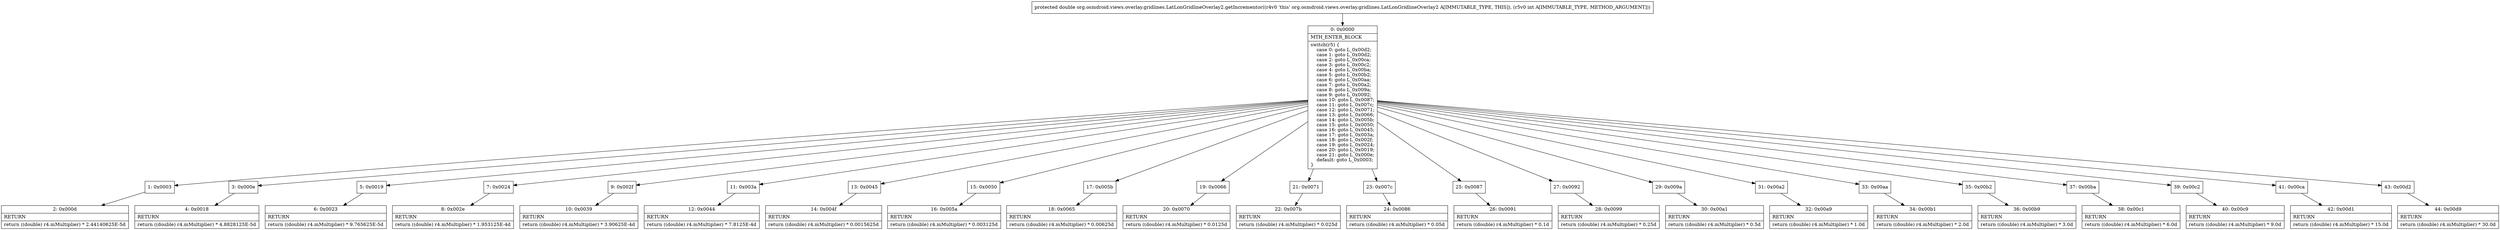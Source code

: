 digraph "CFG fororg.osmdroid.views.overlay.gridlines.LatLonGridlineOverlay2.getIncrementor(I)D" {
Node_0 [shape=record,label="{0\:\ 0x0000|MTH_ENTER_BLOCK\l|switch(r5) \{\l    case 0: goto L_0x00d2;\l    case 1: goto L_0x00d2;\l    case 2: goto L_0x00ca;\l    case 3: goto L_0x00c2;\l    case 4: goto L_0x00ba;\l    case 5: goto L_0x00b2;\l    case 6: goto L_0x00aa;\l    case 7: goto L_0x00a2;\l    case 8: goto L_0x009a;\l    case 9: goto L_0x0092;\l    case 10: goto L_0x0087;\l    case 11: goto L_0x007c;\l    case 12: goto L_0x0071;\l    case 13: goto L_0x0066;\l    case 14: goto L_0x005b;\l    case 15: goto L_0x0050;\l    case 16: goto L_0x0045;\l    case 17: goto L_0x003a;\l    case 18: goto L_0x002f;\l    case 19: goto L_0x0024;\l    case 20: goto L_0x0019;\l    case 21: goto L_0x000e;\l    default: goto L_0x0003;\l\}\l}"];
Node_1 [shape=record,label="{1\:\ 0x0003}"];
Node_2 [shape=record,label="{2\:\ 0x000d|RETURN\l|return ((double) r4.mMultiplier) * 2.44140625E\-5d\l}"];
Node_3 [shape=record,label="{3\:\ 0x000e}"];
Node_4 [shape=record,label="{4\:\ 0x0018|RETURN\l|return ((double) r4.mMultiplier) * 4.8828125E\-5d\l}"];
Node_5 [shape=record,label="{5\:\ 0x0019}"];
Node_6 [shape=record,label="{6\:\ 0x0023|RETURN\l|return ((double) r4.mMultiplier) * 9.765625E\-5d\l}"];
Node_7 [shape=record,label="{7\:\ 0x0024}"];
Node_8 [shape=record,label="{8\:\ 0x002e|RETURN\l|return ((double) r4.mMultiplier) * 1.953125E\-4d\l}"];
Node_9 [shape=record,label="{9\:\ 0x002f}"];
Node_10 [shape=record,label="{10\:\ 0x0039|RETURN\l|return ((double) r4.mMultiplier) * 3.90625E\-4d\l}"];
Node_11 [shape=record,label="{11\:\ 0x003a}"];
Node_12 [shape=record,label="{12\:\ 0x0044|RETURN\l|return ((double) r4.mMultiplier) * 7.8125E\-4d\l}"];
Node_13 [shape=record,label="{13\:\ 0x0045}"];
Node_14 [shape=record,label="{14\:\ 0x004f|RETURN\l|return ((double) r4.mMultiplier) * 0.0015625d\l}"];
Node_15 [shape=record,label="{15\:\ 0x0050}"];
Node_16 [shape=record,label="{16\:\ 0x005a|RETURN\l|return ((double) r4.mMultiplier) * 0.003125d\l}"];
Node_17 [shape=record,label="{17\:\ 0x005b}"];
Node_18 [shape=record,label="{18\:\ 0x0065|RETURN\l|return ((double) r4.mMultiplier) * 0.00625d\l}"];
Node_19 [shape=record,label="{19\:\ 0x0066}"];
Node_20 [shape=record,label="{20\:\ 0x0070|RETURN\l|return ((double) r4.mMultiplier) * 0.0125d\l}"];
Node_21 [shape=record,label="{21\:\ 0x0071}"];
Node_22 [shape=record,label="{22\:\ 0x007b|RETURN\l|return ((double) r4.mMultiplier) * 0.025d\l}"];
Node_23 [shape=record,label="{23\:\ 0x007c}"];
Node_24 [shape=record,label="{24\:\ 0x0086|RETURN\l|return ((double) r4.mMultiplier) * 0.05d\l}"];
Node_25 [shape=record,label="{25\:\ 0x0087}"];
Node_26 [shape=record,label="{26\:\ 0x0091|RETURN\l|return ((double) r4.mMultiplier) * 0.1d\l}"];
Node_27 [shape=record,label="{27\:\ 0x0092}"];
Node_28 [shape=record,label="{28\:\ 0x0099|RETURN\l|return ((double) r4.mMultiplier) * 0.25d\l}"];
Node_29 [shape=record,label="{29\:\ 0x009a}"];
Node_30 [shape=record,label="{30\:\ 0x00a1|RETURN\l|return ((double) r4.mMultiplier) * 0.5d\l}"];
Node_31 [shape=record,label="{31\:\ 0x00a2}"];
Node_32 [shape=record,label="{32\:\ 0x00a9|RETURN\l|return ((double) r4.mMultiplier) * 1.0d\l}"];
Node_33 [shape=record,label="{33\:\ 0x00aa}"];
Node_34 [shape=record,label="{34\:\ 0x00b1|RETURN\l|return ((double) r4.mMultiplier) * 2.0d\l}"];
Node_35 [shape=record,label="{35\:\ 0x00b2}"];
Node_36 [shape=record,label="{36\:\ 0x00b9|RETURN\l|return ((double) r4.mMultiplier) * 3.0d\l}"];
Node_37 [shape=record,label="{37\:\ 0x00ba}"];
Node_38 [shape=record,label="{38\:\ 0x00c1|RETURN\l|return ((double) r4.mMultiplier) * 6.0d\l}"];
Node_39 [shape=record,label="{39\:\ 0x00c2}"];
Node_40 [shape=record,label="{40\:\ 0x00c9|RETURN\l|return ((double) r4.mMultiplier) * 9.0d\l}"];
Node_41 [shape=record,label="{41\:\ 0x00ca}"];
Node_42 [shape=record,label="{42\:\ 0x00d1|RETURN\l|return ((double) r4.mMultiplier) * 15.0d\l}"];
Node_43 [shape=record,label="{43\:\ 0x00d2}"];
Node_44 [shape=record,label="{44\:\ 0x00d9|RETURN\l|return ((double) r4.mMultiplier) * 30.0d\l}"];
MethodNode[shape=record,label="{protected double org.osmdroid.views.overlay.gridlines.LatLonGridlineOverlay2.getIncrementor((r4v0 'this' org.osmdroid.views.overlay.gridlines.LatLonGridlineOverlay2 A[IMMUTABLE_TYPE, THIS]), (r5v0 int A[IMMUTABLE_TYPE, METHOD_ARGUMENT])) }"];
MethodNode -> Node_0;
Node_0 -> Node_1;
Node_0 -> Node_3;
Node_0 -> Node_5;
Node_0 -> Node_7;
Node_0 -> Node_9;
Node_0 -> Node_11;
Node_0 -> Node_13;
Node_0 -> Node_15;
Node_0 -> Node_17;
Node_0 -> Node_19;
Node_0 -> Node_21;
Node_0 -> Node_23;
Node_0 -> Node_25;
Node_0 -> Node_27;
Node_0 -> Node_29;
Node_0 -> Node_31;
Node_0 -> Node_33;
Node_0 -> Node_35;
Node_0 -> Node_37;
Node_0 -> Node_39;
Node_0 -> Node_41;
Node_0 -> Node_43;
Node_1 -> Node_2;
Node_3 -> Node_4;
Node_5 -> Node_6;
Node_7 -> Node_8;
Node_9 -> Node_10;
Node_11 -> Node_12;
Node_13 -> Node_14;
Node_15 -> Node_16;
Node_17 -> Node_18;
Node_19 -> Node_20;
Node_21 -> Node_22;
Node_23 -> Node_24;
Node_25 -> Node_26;
Node_27 -> Node_28;
Node_29 -> Node_30;
Node_31 -> Node_32;
Node_33 -> Node_34;
Node_35 -> Node_36;
Node_37 -> Node_38;
Node_39 -> Node_40;
Node_41 -> Node_42;
Node_43 -> Node_44;
}

